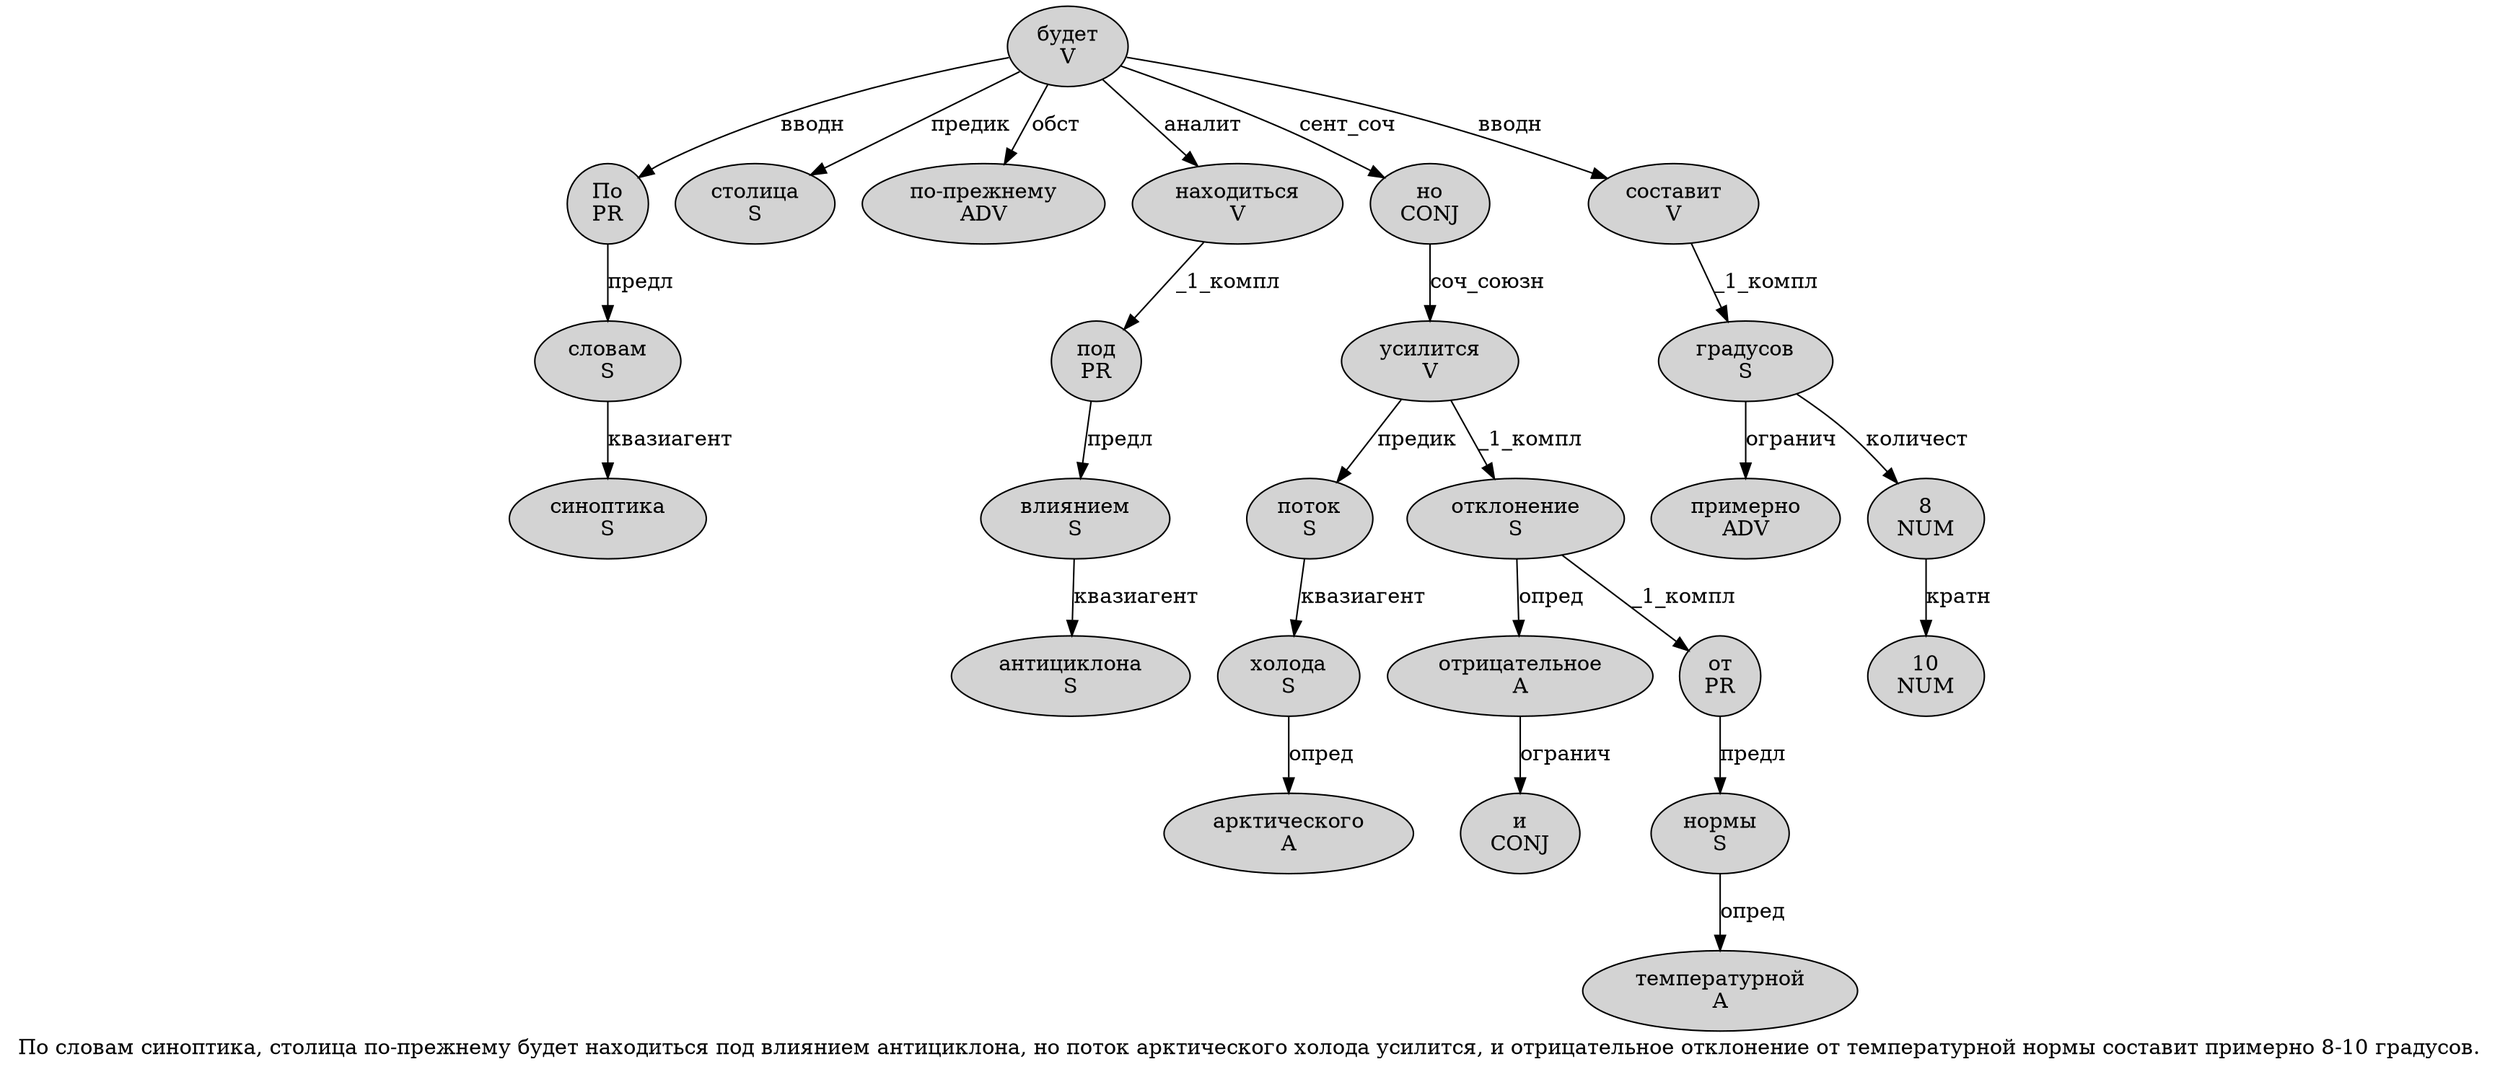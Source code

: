 digraph SENTENCE_391 {
	graph [label="По словам синоптика, столица по-прежнему будет находиться под влиянием антициклона, но поток арктического холода усилится, и отрицательное отклонение от температурной нормы составит примерно 8-10 градусов."]
	node [style=filled]
		0 [label="По
PR" color="" fillcolor=lightgray penwidth=1 shape=ellipse]
		1 [label="словам
S" color="" fillcolor=lightgray penwidth=1 shape=ellipse]
		2 [label="синоптика
S" color="" fillcolor=lightgray penwidth=1 shape=ellipse]
		4 [label="столица
S" color="" fillcolor=lightgray penwidth=1 shape=ellipse]
		5 [label="по-прежнему
ADV" color="" fillcolor=lightgray penwidth=1 shape=ellipse]
		6 [label="будет
V" color="" fillcolor=lightgray penwidth=1 shape=ellipse]
		7 [label="находиться
V" color="" fillcolor=lightgray penwidth=1 shape=ellipse]
		8 [label="под
PR" color="" fillcolor=lightgray penwidth=1 shape=ellipse]
		9 [label="влиянием
S" color="" fillcolor=lightgray penwidth=1 shape=ellipse]
		10 [label="антициклона
S" color="" fillcolor=lightgray penwidth=1 shape=ellipse]
		12 [label="но
CONJ" color="" fillcolor=lightgray penwidth=1 shape=ellipse]
		13 [label="поток
S" color="" fillcolor=lightgray penwidth=1 shape=ellipse]
		14 [label="арктического
A" color="" fillcolor=lightgray penwidth=1 shape=ellipse]
		15 [label="холода
S" color="" fillcolor=lightgray penwidth=1 shape=ellipse]
		16 [label="усилится
V" color="" fillcolor=lightgray penwidth=1 shape=ellipse]
		18 [label="и
CONJ" color="" fillcolor=lightgray penwidth=1 shape=ellipse]
		19 [label="отрицательное
A" color="" fillcolor=lightgray penwidth=1 shape=ellipse]
		20 [label="отклонение
S" color="" fillcolor=lightgray penwidth=1 shape=ellipse]
		21 [label="от
PR" color="" fillcolor=lightgray penwidth=1 shape=ellipse]
		22 [label="температурной
A" color="" fillcolor=lightgray penwidth=1 shape=ellipse]
		23 [label="нормы
S" color="" fillcolor=lightgray penwidth=1 shape=ellipse]
		24 [label="составит
V" color="" fillcolor=lightgray penwidth=1 shape=ellipse]
		25 [label="примерно
ADV" color="" fillcolor=lightgray penwidth=1 shape=ellipse]
		26 [label="8
NUM" color="" fillcolor=lightgray penwidth=1 shape=ellipse]
		28 [label="10
NUM" color="" fillcolor=lightgray penwidth=1 shape=ellipse]
		29 [label="градусов
S" color="" fillcolor=lightgray penwidth=1 shape=ellipse]
			21 -> 23 [label="предл"]
			12 -> 16 [label="соч_союзн"]
			0 -> 1 [label="предл"]
			9 -> 10 [label="квазиагент"]
			1 -> 2 [label="квазиагент"]
			26 -> 28 [label="кратн"]
			13 -> 15 [label="квазиагент"]
			19 -> 18 [label="огранич"]
			20 -> 19 [label="опред"]
			20 -> 21 [label="_1_компл"]
			6 -> 0 [label="вводн"]
			6 -> 4 [label="предик"]
			6 -> 5 [label="обст"]
			6 -> 7 [label="аналит"]
			6 -> 12 [label="сент_соч"]
			6 -> 24 [label="вводн"]
			24 -> 29 [label="_1_компл"]
			8 -> 9 [label="предл"]
			15 -> 14 [label="опред"]
			7 -> 8 [label="_1_компл"]
			29 -> 25 [label="огранич"]
			29 -> 26 [label="количест"]
			23 -> 22 [label="опред"]
			16 -> 13 [label="предик"]
			16 -> 20 [label="_1_компл"]
}